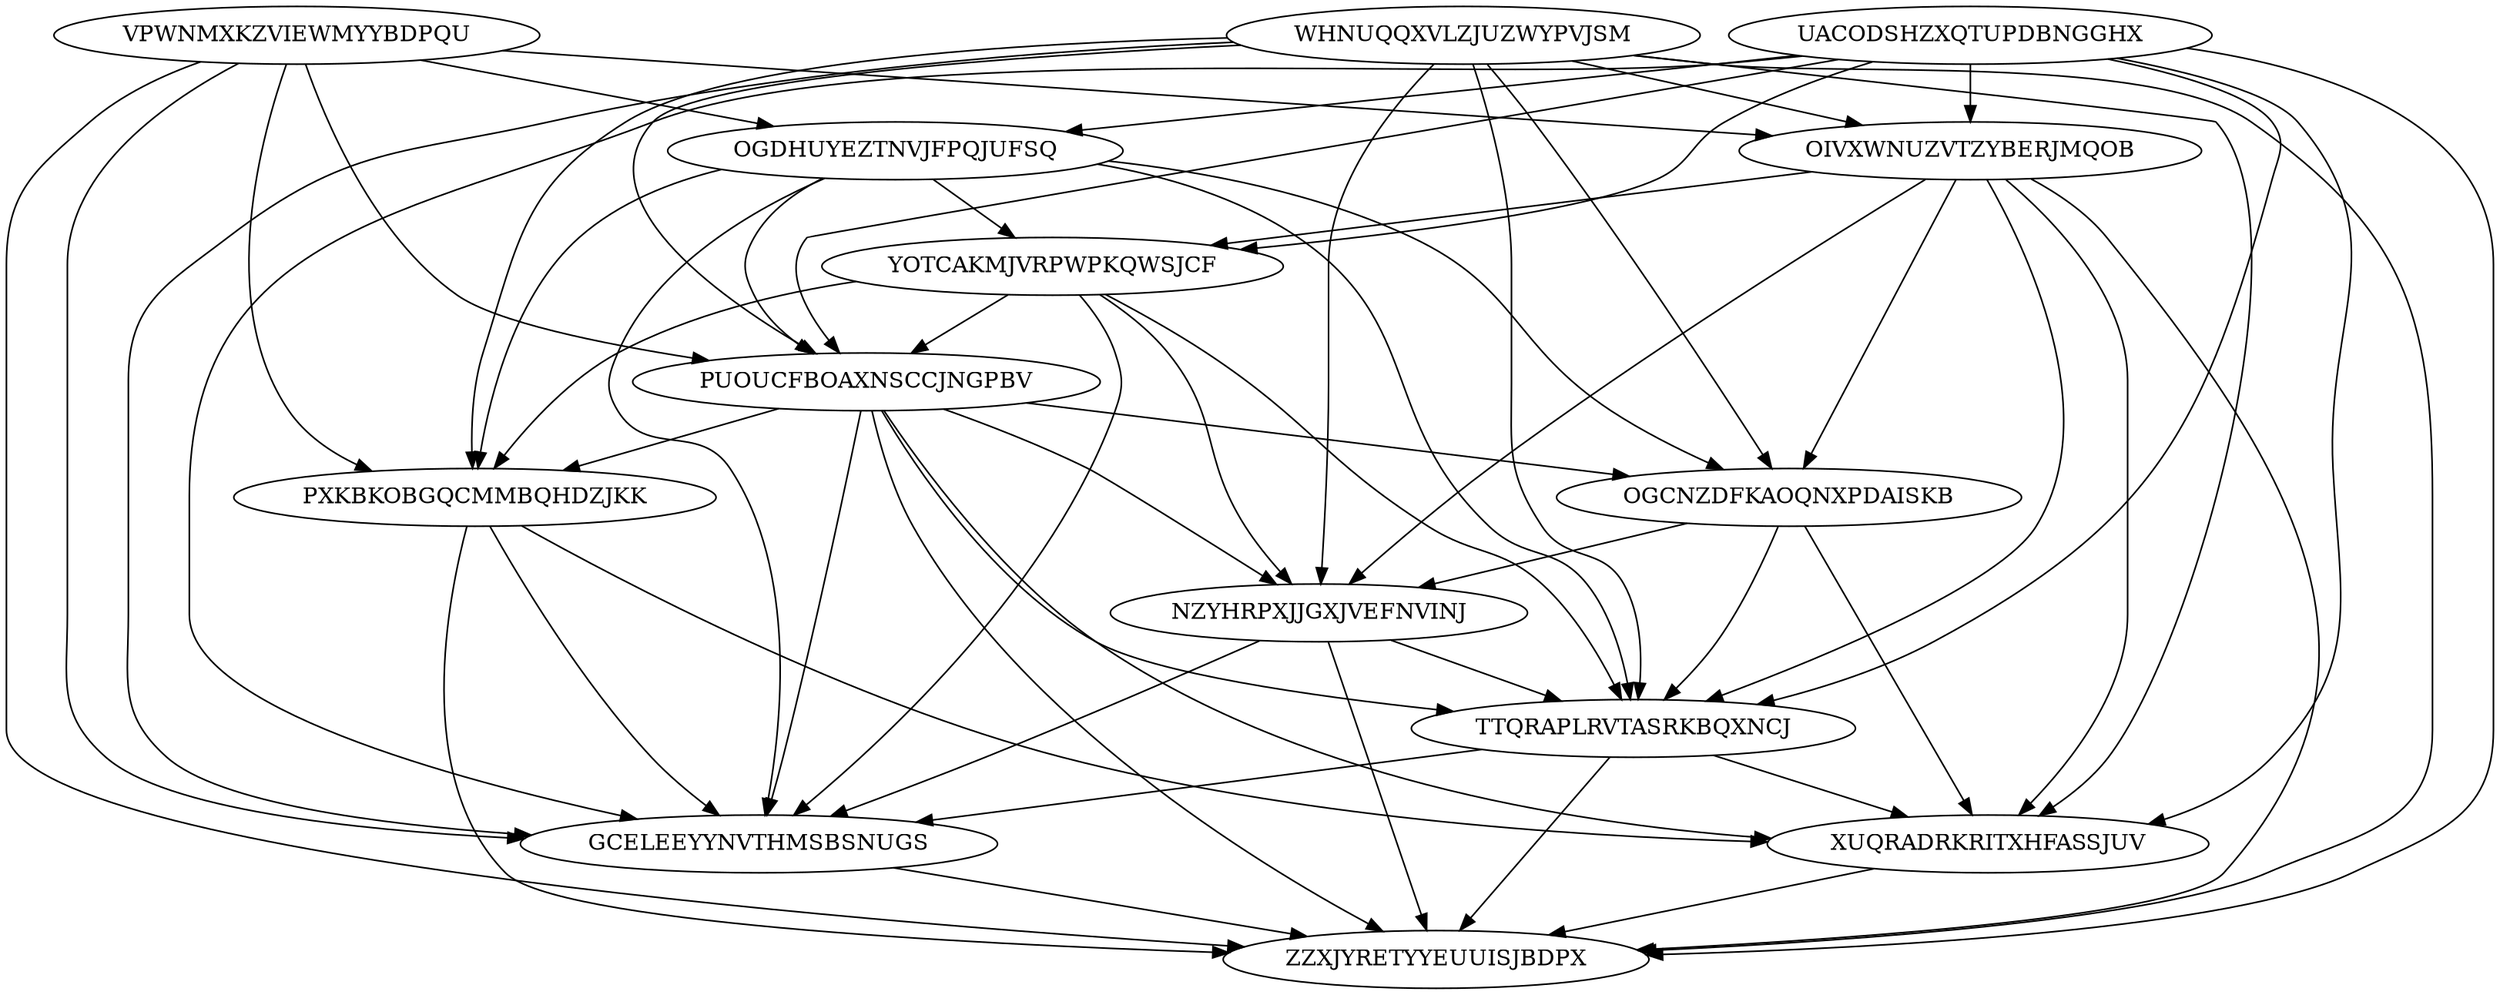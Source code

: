 digraph N14M61 {
	WHNUQQXVLZJUZWYPVJSM	[Weight=19];
	UACODSHZXQTUPDBNGGHX	[Weight=20];
	VPWNMXKZVIEWMYYBDPQU	[Weight=14];
	OIVXWNUZVTZYBERJMQOB	[Weight=17];
	OGDHUYEZTNVJFPQJUFSQ	[Weight=18];
	YOTCAKMJVRPWPKQWSJCF	[Weight=20];
	PUOUCFBOAXNSCCJNGPBV	[Weight=18];
	PXKBKOBGQCMMBQHDZJKK	[Weight=14];
	OGCNZDFKAOQNXPDAISKB	[Weight=12];
	NZYHRPXJJGXJVEFNVINJ	[Weight=19];
	TTQRAPLRVTASRKBQXNCJ	[Weight=19];
	XUQRADRKRITXHFASSJUV	[Weight=15];
	GCELEEYYNVTHMSBSNUGS	[Weight=13];
	ZZXJYRETYYEUUISJBDPX	[Weight=10];
	TTQRAPLRVTASRKBQXNCJ -> ZZXJYRETYYEUUISJBDPX [Weight=20];
	PXKBKOBGQCMMBQHDZJKK -> GCELEEYYNVTHMSBSNUGS [Weight=16];
	PUOUCFBOAXNSCCJNGPBV -> TTQRAPLRVTASRKBQXNCJ [Weight=13];
	PUOUCFBOAXNSCCJNGPBV -> NZYHRPXJJGXJVEFNVINJ [Weight=11];
	OIVXWNUZVTZYBERJMQOB -> ZZXJYRETYYEUUISJBDPX [Weight=14];
	YOTCAKMJVRPWPKQWSJCF -> NZYHRPXJJGXJVEFNVINJ [Weight=19];
	OGDHUYEZTNVJFPQJUFSQ -> YOTCAKMJVRPWPKQWSJCF [Weight=13];
	NZYHRPXJJGXJVEFNVINJ -> GCELEEYYNVTHMSBSNUGS [Weight=13];
	WHNUQQXVLZJUZWYPVJSM -> GCELEEYYNVTHMSBSNUGS [Weight=16];
	OGDHUYEZTNVJFPQJUFSQ -> PXKBKOBGQCMMBQHDZJKK [Weight=14];
	TTQRAPLRVTASRKBQXNCJ -> GCELEEYYNVTHMSBSNUGS [Weight=12];
	OGCNZDFKAOQNXPDAISKB -> NZYHRPXJJGXJVEFNVINJ [Weight=11];
	OIVXWNUZVTZYBERJMQOB -> OGCNZDFKAOQNXPDAISKB [Weight=19];
	YOTCAKMJVRPWPKQWSJCF -> PUOUCFBOAXNSCCJNGPBV [Weight=15];
	WHNUQQXVLZJUZWYPVJSM -> NZYHRPXJJGXJVEFNVINJ [Weight=19];
	PUOUCFBOAXNSCCJNGPBV -> ZZXJYRETYYEUUISJBDPX [Weight=13];
	OGDHUYEZTNVJFPQJUFSQ -> GCELEEYYNVTHMSBSNUGS [Weight=20];
	OGDHUYEZTNVJFPQJUFSQ -> PUOUCFBOAXNSCCJNGPBV [Weight=15];
	OGDHUYEZTNVJFPQJUFSQ -> TTQRAPLRVTASRKBQXNCJ [Weight=16];
	VPWNMXKZVIEWMYYBDPQU -> ZZXJYRETYYEUUISJBDPX [Weight=16];
	VPWNMXKZVIEWMYYBDPQU -> GCELEEYYNVTHMSBSNUGS [Weight=13];
	WHNUQQXVLZJUZWYPVJSM -> OGCNZDFKAOQNXPDAISKB [Weight=11];
	YOTCAKMJVRPWPKQWSJCF -> TTQRAPLRVTASRKBQXNCJ [Weight=18];
	WHNUQQXVLZJUZWYPVJSM -> PXKBKOBGQCMMBQHDZJKK [Weight=13];
	UACODSHZXQTUPDBNGGHX -> GCELEEYYNVTHMSBSNUGS [Weight=20];
	YOTCAKMJVRPWPKQWSJCF -> GCELEEYYNVTHMSBSNUGS [Weight=18];
	VPWNMXKZVIEWMYYBDPQU -> OGDHUYEZTNVJFPQJUFSQ [Weight=16];
	OGDHUYEZTNVJFPQJUFSQ -> OGCNZDFKAOQNXPDAISKB [Weight=19];
	OIVXWNUZVTZYBERJMQOB -> XUQRADRKRITXHFASSJUV [Weight=15];
	WHNUQQXVLZJUZWYPVJSM -> TTQRAPLRVTASRKBQXNCJ [Weight=15];
	UACODSHZXQTUPDBNGGHX -> OIVXWNUZVTZYBERJMQOB [Weight=20];
	OGCNZDFKAOQNXPDAISKB -> XUQRADRKRITXHFASSJUV [Weight=10];
	PXKBKOBGQCMMBQHDZJKK -> ZZXJYRETYYEUUISJBDPX [Weight=16];
	UACODSHZXQTUPDBNGGHX -> PUOUCFBOAXNSCCJNGPBV [Weight=19];
	PXKBKOBGQCMMBQHDZJKK -> XUQRADRKRITXHFASSJUV [Weight=16];
	UACODSHZXQTUPDBNGGHX -> YOTCAKMJVRPWPKQWSJCF [Weight=19];
	UACODSHZXQTUPDBNGGHX -> ZZXJYRETYYEUUISJBDPX [Weight=13];
	WHNUQQXVLZJUZWYPVJSM -> PUOUCFBOAXNSCCJNGPBV [Weight=15];
	NZYHRPXJJGXJVEFNVINJ -> TTQRAPLRVTASRKBQXNCJ [Weight=19];
	OIVXWNUZVTZYBERJMQOB -> TTQRAPLRVTASRKBQXNCJ [Weight=12];
	WHNUQQXVLZJUZWYPVJSM -> XUQRADRKRITXHFASSJUV [Weight=18];
	PUOUCFBOAXNSCCJNGPBV -> OGCNZDFKAOQNXPDAISKB [Weight=19];
	NZYHRPXJJGXJVEFNVINJ -> ZZXJYRETYYEUUISJBDPX [Weight=10];
	PUOUCFBOAXNSCCJNGPBV -> GCELEEYYNVTHMSBSNUGS [Weight=12];
	VPWNMXKZVIEWMYYBDPQU -> OIVXWNUZVTZYBERJMQOB [Weight=11];
	OIVXWNUZVTZYBERJMQOB -> NZYHRPXJJGXJVEFNVINJ [Weight=15];
	YOTCAKMJVRPWPKQWSJCF -> PXKBKOBGQCMMBQHDZJKK [Weight=15];
	UACODSHZXQTUPDBNGGHX -> OGDHUYEZTNVJFPQJUFSQ [Weight=13];
	TTQRAPLRVTASRKBQXNCJ -> XUQRADRKRITXHFASSJUV [Weight=13];
	UACODSHZXQTUPDBNGGHX -> XUQRADRKRITXHFASSJUV [Weight=20];
	GCELEEYYNVTHMSBSNUGS -> ZZXJYRETYYEUUISJBDPX [Weight=11];
	UACODSHZXQTUPDBNGGHX -> TTQRAPLRVTASRKBQXNCJ [Weight=12];
	OIVXWNUZVTZYBERJMQOB -> YOTCAKMJVRPWPKQWSJCF [Weight=19];
	OGCNZDFKAOQNXPDAISKB -> TTQRAPLRVTASRKBQXNCJ [Weight=10];
	WHNUQQXVLZJUZWYPVJSM -> ZZXJYRETYYEUUISJBDPX [Weight=17];
	PUOUCFBOAXNSCCJNGPBV -> PXKBKOBGQCMMBQHDZJKK [Weight=14];
	XUQRADRKRITXHFASSJUV -> ZZXJYRETYYEUUISJBDPX [Weight=13];
	PUOUCFBOAXNSCCJNGPBV -> XUQRADRKRITXHFASSJUV [Weight=13];
	VPWNMXKZVIEWMYYBDPQU -> PUOUCFBOAXNSCCJNGPBV [Weight=10];
	WHNUQQXVLZJUZWYPVJSM -> OIVXWNUZVTZYBERJMQOB [Weight=20];
	VPWNMXKZVIEWMYYBDPQU -> PXKBKOBGQCMMBQHDZJKK [Weight=10];
}

